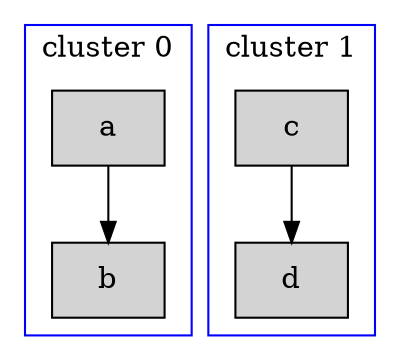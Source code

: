 # 演示subgraph中的cluster效果

digraph {
    node [shape=record];

    subgraph cluster_0 {
        node [style=filled];
        label = "cluster 0";
        color = blue;
        a -> b;
    }
    
    subgraph cluster_1 {
        node [style=filled];
        label = "cluster 1";
        color = blue;
        c -> d;
    }
}